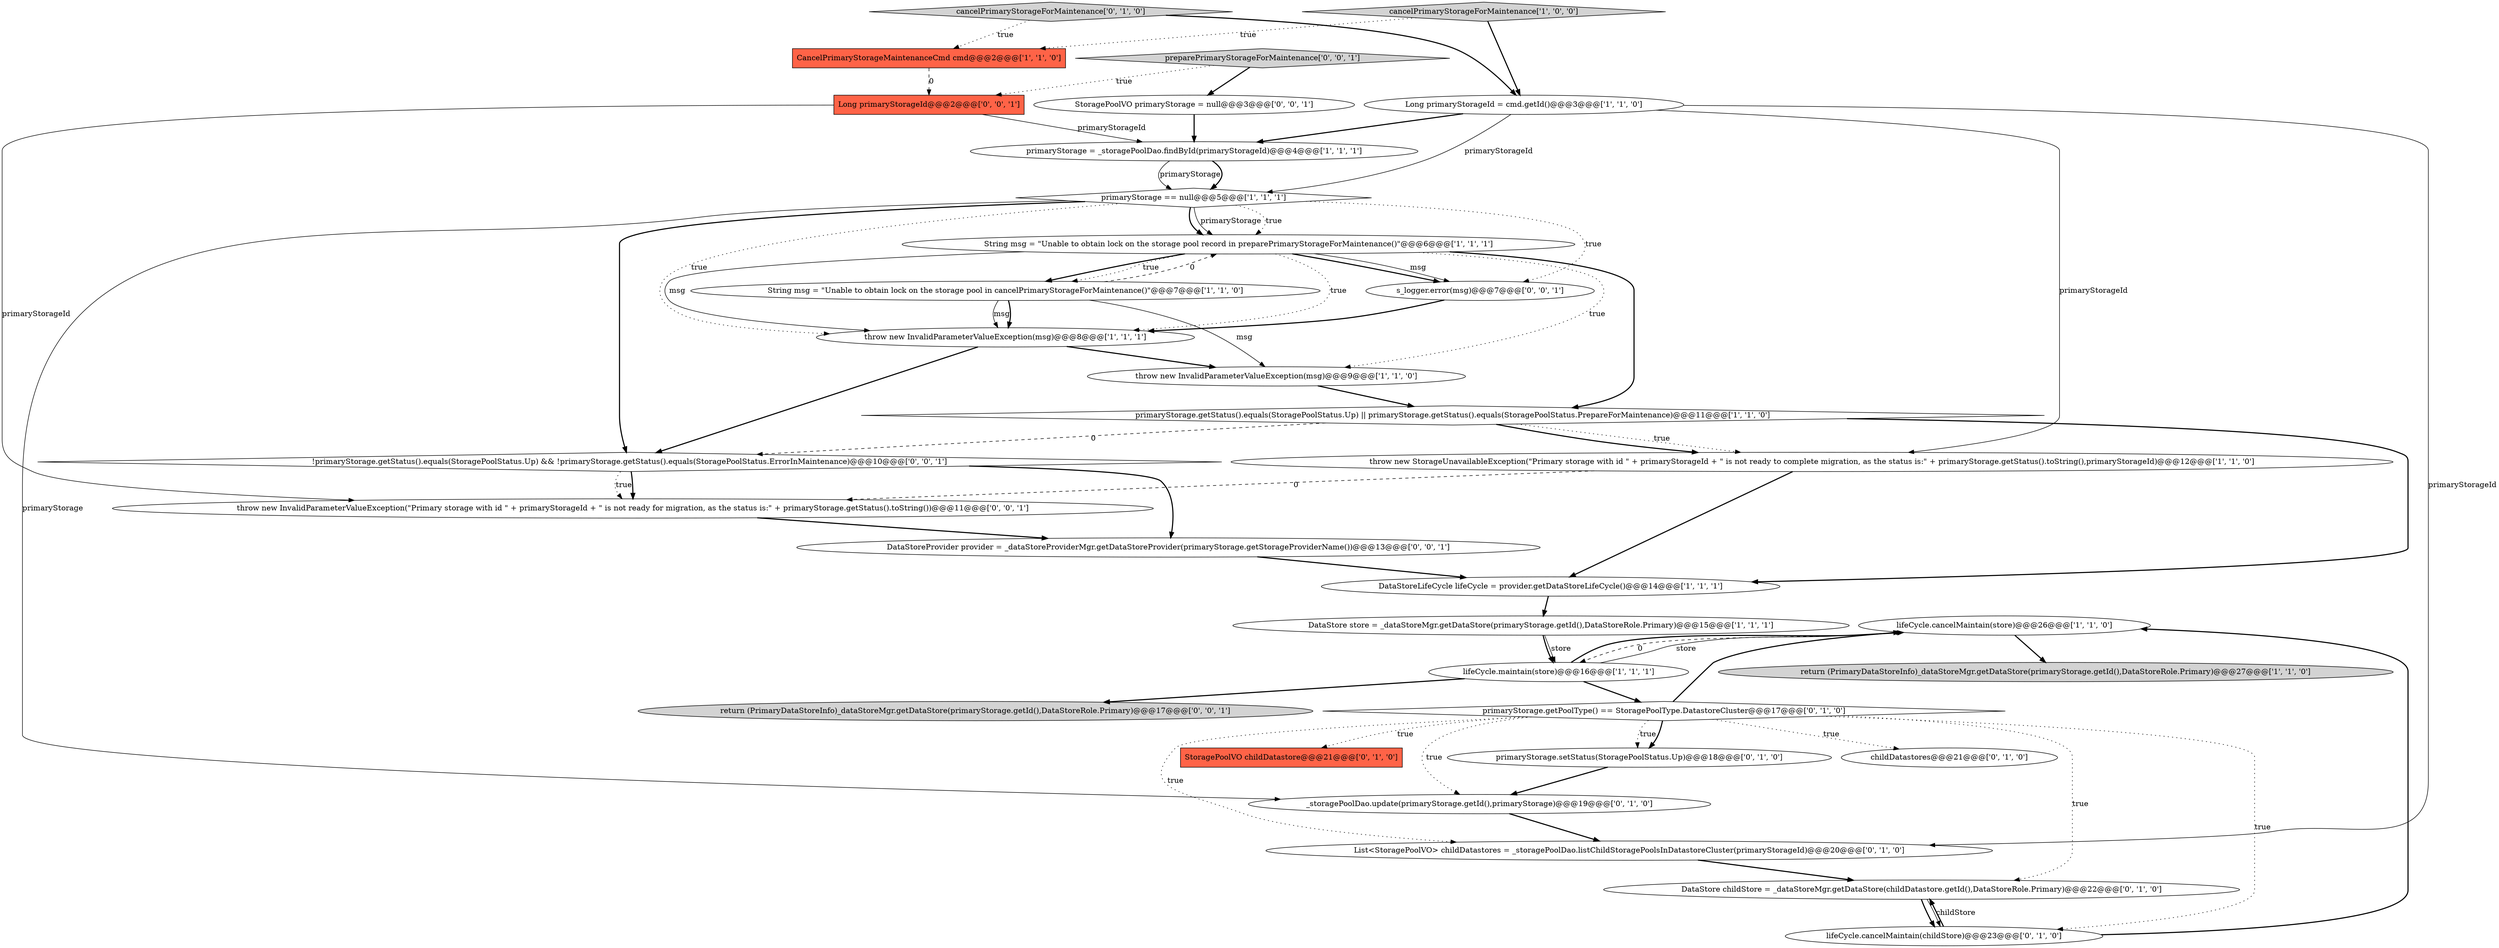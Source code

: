 digraph {
9 [style = filled, label = "lifeCycle.cancelMaintain(store)@@@26@@@['1', '1', '0']", fillcolor = white, shape = ellipse image = "AAA0AAABBB1BBB"];
7 [style = filled, label = "DataStoreLifeCycle lifeCycle = provider.getDataStoreLifeCycle()@@@14@@@['1', '1', '1']", fillcolor = white, shape = ellipse image = "AAA0AAABBB1BBB"];
1 [style = filled, label = "throw new InvalidParameterValueException(msg)@@@9@@@['1', '1', '0']", fillcolor = white, shape = ellipse image = "AAA0AAABBB1BBB"];
13 [style = filled, label = "String msg = \"Unable to obtain lock on the storage pool record in preparePrimaryStorageForMaintenance()\"@@@6@@@['1', '1', '1']", fillcolor = white, shape = ellipse image = "AAA0AAABBB1BBB"];
22 [style = filled, label = "lifeCycle.cancelMaintain(childStore)@@@23@@@['0', '1', '0']", fillcolor = white, shape = ellipse image = "AAA1AAABBB2BBB"];
16 [style = filled, label = "primaryStorage.getPoolType() == StoragePoolType.DatastoreCluster@@@17@@@['0', '1', '0']", fillcolor = white, shape = diamond image = "AAA1AAABBB2BBB"];
4 [style = filled, label = "return (PrimaryDataStoreInfo)_dataStoreMgr.getDataStore(primaryStorage.getId(),DataStoreRole.Primary)@@@27@@@['1', '1', '0']", fillcolor = lightgray, shape = ellipse image = "AAA0AAABBB1BBB"];
25 [style = filled, label = "return (PrimaryDataStoreInfo)_dataStoreMgr.getDataStore(primaryStorage.getId(),DataStoreRole.Primary)@@@17@@@['0', '0', '1']", fillcolor = lightgray, shape = ellipse image = "AAA0AAABBB3BBB"];
3 [style = filled, label = "CancelPrimaryStorageMaintenanceCmd cmd@@@2@@@['1', '1', '0']", fillcolor = tomato, shape = box image = "AAA0AAABBB1BBB"];
8 [style = filled, label = "DataStore store = _dataStoreMgr.getDataStore(primaryStorage.getId(),DataStoreRole.Primary)@@@15@@@['1', '1', '1']", fillcolor = white, shape = ellipse image = "AAA0AAABBB1BBB"];
20 [style = filled, label = "primaryStorage.setStatus(StoragePoolStatus.Up)@@@18@@@['0', '1', '0']", fillcolor = white, shape = ellipse image = "AAA1AAABBB2BBB"];
17 [style = filled, label = "childDatastores@@@21@@@['0', '1', '0']", fillcolor = white, shape = ellipse image = "AAA0AAABBB2BBB"];
32 [style = filled, label = "Long primaryStorageId@@@2@@@['0', '0', '1']", fillcolor = tomato, shape = box image = "AAA0AAABBB3BBB"];
26 [style = filled, label = "preparePrimaryStorageForMaintenance['0', '0', '1']", fillcolor = lightgray, shape = diamond image = "AAA0AAABBB3BBB"];
29 [style = filled, label = "StoragePoolVO primaryStorage = null@@@3@@@['0', '0', '1']", fillcolor = white, shape = ellipse image = "AAA0AAABBB3BBB"];
18 [style = filled, label = "List<StoragePoolVO> childDatastores = _storagePoolDao.listChildStoragePoolsInDatastoreCluster(primaryStorageId)@@@20@@@['0', '1', '0']", fillcolor = white, shape = ellipse image = "AAA1AAABBB2BBB"];
2 [style = filled, label = "primaryStorage.getStatus().equals(StoragePoolStatus.Up) || primaryStorage.getStatus().equals(StoragePoolStatus.PrepareForMaintenance)@@@11@@@['1', '1', '0']", fillcolor = white, shape = diamond image = "AAA0AAABBB1BBB"];
19 [style = filled, label = "DataStore childStore = _dataStoreMgr.getDataStore(childDatastore.getId(),DataStoreRole.Primary)@@@22@@@['0', '1', '0']", fillcolor = white, shape = ellipse image = "AAA1AAABBB2BBB"];
15 [style = filled, label = "cancelPrimaryStorageForMaintenance['1', '0', '0']", fillcolor = lightgray, shape = diamond image = "AAA0AAABBB1BBB"];
11 [style = filled, label = "lifeCycle.maintain(store)@@@16@@@['1', '1', '1']", fillcolor = white, shape = ellipse image = "AAA0AAABBB1BBB"];
21 [style = filled, label = "StoragePoolVO childDatastore@@@21@@@['0', '1', '0']", fillcolor = tomato, shape = box image = "AAA1AAABBB2BBB"];
5 [style = filled, label = "primaryStorage == null@@@5@@@['1', '1', '1']", fillcolor = white, shape = diamond image = "AAA0AAABBB1BBB"];
14 [style = filled, label = "String msg = \"Unable to obtain lock on the storage pool in cancelPrimaryStorageForMaintenance()\"@@@7@@@['1', '1', '0']", fillcolor = white, shape = ellipse image = "AAA0AAABBB1BBB"];
27 [style = filled, label = "DataStoreProvider provider = _dataStoreProviderMgr.getDataStoreProvider(primaryStorage.getStorageProviderName())@@@13@@@['0', '0', '1']", fillcolor = white, shape = ellipse image = "AAA0AAABBB3BBB"];
10 [style = filled, label = "throw new InvalidParameterValueException(msg)@@@8@@@['1', '1', '1']", fillcolor = white, shape = ellipse image = "AAA0AAABBB1BBB"];
0 [style = filled, label = "Long primaryStorageId = cmd.getId()@@@3@@@['1', '1', '0']", fillcolor = white, shape = ellipse image = "AAA0AAABBB1BBB"];
30 [style = filled, label = "s_logger.error(msg)@@@7@@@['0', '0', '1']", fillcolor = white, shape = ellipse image = "AAA0AAABBB3BBB"];
6 [style = filled, label = "throw new StorageUnavailableException(\"Primary storage with id \" + primaryStorageId + \" is not ready to complete migration, as the status is:\" + primaryStorage.getStatus().toString(),primaryStorageId)@@@12@@@['1', '1', '0']", fillcolor = white, shape = ellipse image = "AAA0AAABBB1BBB"];
31 [style = filled, label = "!primaryStorage.getStatus().equals(StoragePoolStatus.Up) && !primaryStorage.getStatus().equals(StoragePoolStatus.ErrorInMaintenance)@@@10@@@['0', '0', '1']", fillcolor = white, shape = diamond image = "AAA0AAABBB3BBB"];
12 [style = filled, label = "primaryStorage = _storagePoolDao.findById(primaryStorageId)@@@4@@@['1', '1', '1']", fillcolor = white, shape = ellipse image = "AAA0AAABBB1BBB"];
23 [style = filled, label = "_storagePoolDao.update(primaryStorage.getId(),primaryStorage)@@@19@@@['0', '1', '0']", fillcolor = white, shape = ellipse image = "AAA1AAABBB2BBB"];
28 [style = filled, label = "throw new InvalidParameterValueException(\"Primary storage with id \" + primaryStorageId + \" is not ready for migration, as the status is:\" + primaryStorage.getStatus().toString())@@@11@@@['0', '0', '1']", fillcolor = white, shape = ellipse image = "AAA0AAABBB3BBB"];
24 [style = filled, label = "cancelPrimaryStorageForMaintenance['0', '1', '0']", fillcolor = lightgray, shape = diamond image = "AAA0AAABBB2BBB"];
11->25 [style = bold, label=""];
16->22 [style = dotted, label="true"];
11->9 [style = solid, label="store"];
20->23 [style = bold, label=""];
22->19 [style = bold, label=""];
8->11 [style = solid, label="store"];
9->11 [style = dashed, label="0"];
16->20 [style = dotted, label="true"];
5->10 [style = dotted, label="true"];
7->8 [style = bold, label=""];
13->30 [style = bold, label=""];
27->7 [style = bold, label=""];
13->1 [style = dotted, label="true"];
9->4 [style = bold, label=""];
2->7 [style = bold, label=""];
0->5 [style = solid, label="primaryStorageId"];
13->10 [style = solid, label="msg"];
31->28 [style = dotted, label="true"];
14->10 [style = solid, label="msg"];
16->18 [style = dotted, label="true"];
32->12 [style = solid, label="primaryStorageId"];
3->32 [style = dashed, label="0"];
5->13 [style = dotted, label="true"];
10->31 [style = bold, label=""];
11->9 [style = bold, label=""];
19->22 [style = bold, label=""];
13->10 [style = dotted, label="true"];
2->6 [style = dotted, label="true"];
11->16 [style = bold, label=""];
6->28 [style = dashed, label="0"];
24->0 [style = bold, label=""];
30->10 [style = bold, label=""];
13->30 [style = solid, label="msg"];
22->9 [style = bold, label=""];
12->5 [style = solid, label="primaryStorage"];
5->13 [style = bold, label=""];
0->6 [style = solid, label="primaryStorageId"];
24->3 [style = dotted, label="true"];
5->31 [style = bold, label=""];
5->23 [style = solid, label="primaryStorage"];
28->27 [style = bold, label=""];
2->31 [style = dashed, label="0"];
10->1 [style = bold, label=""];
8->11 [style = bold, label=""];
5->30 [style = dotted, label="true"];
12->5 [style = bold, label=""];
15->0 [style = bold, label=""];
16->19 [style = dotted, label="true"];
0->12 [style = bold, label=""];
18->19 [style = bold, label=""];
32->28 [style = solid, label="primaryStorageId"];
16->21 [style = dotted, label="true"];
14->13 [style = dashed, label="0"];
23->18 [style = bold, label=""];
2->6 [style = bold, label=""];
16->20 [style = bold, label=""];
5->13 [style = solid, label="primaryStorage"];
29->12 [style = bold, label=""];
19->22 [style = solid, label="childStore"];
26->32 [style = dotted, label="true"];
15->3 [style = dotted, label="true"];
14->1 [style = solid, label="msg"];
6->7 [style = bold, label=""];
13->14 [style = bold, label=""];
13->2 [style = bold, label=""];
14->10 [style = bold, label=""];
31->28 [style = bold, label=""];
16->17 [style = dotted, label="true"];
13->14 [style = dotted, label="true"];
1->2 [style = bold, label=""];
31->27 [style = bold, label=""];
26->29 [style = bold, label=""];
16->23 [style = dotted, label="true"];
0->18 [style = solid, label="primaryStorageId"];
16->9 [style = bold, label=""];
}
